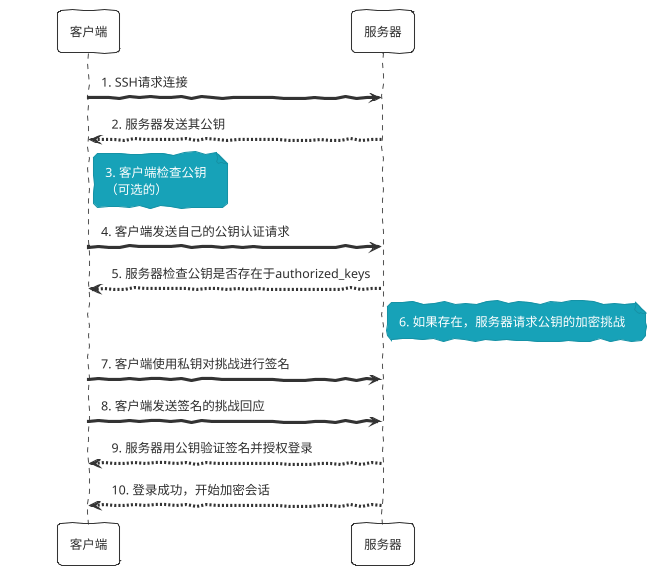 @startuml

!theme sketchy-outline

participant "客户端" as Client
participant "服务器" as Server

Client -> Server: 1. SSH请求连接
Server --> Client: 2. 服务器发送其公钥
note right of Client: 3. 客户端检查公钥\n（可选的）
Client -> Server: 4. 客户端发送自己的公钥认证请求
Server --> Client: 5. 服务器检查公钥是否存在于authorized_keys
note right of Server: 6. 如果存在，服务器请求公钥的加密挑战
Client -> Server: 7. 客户端使用私钥对挑战进行签名
Client -> Server: 8. 客户端发送签名的挑战回应
Server --> Client: 9. 服务器用公钥验证签名并授权登录
Server --> Client: 10. 登录成功，开始加密会话
@enduml
